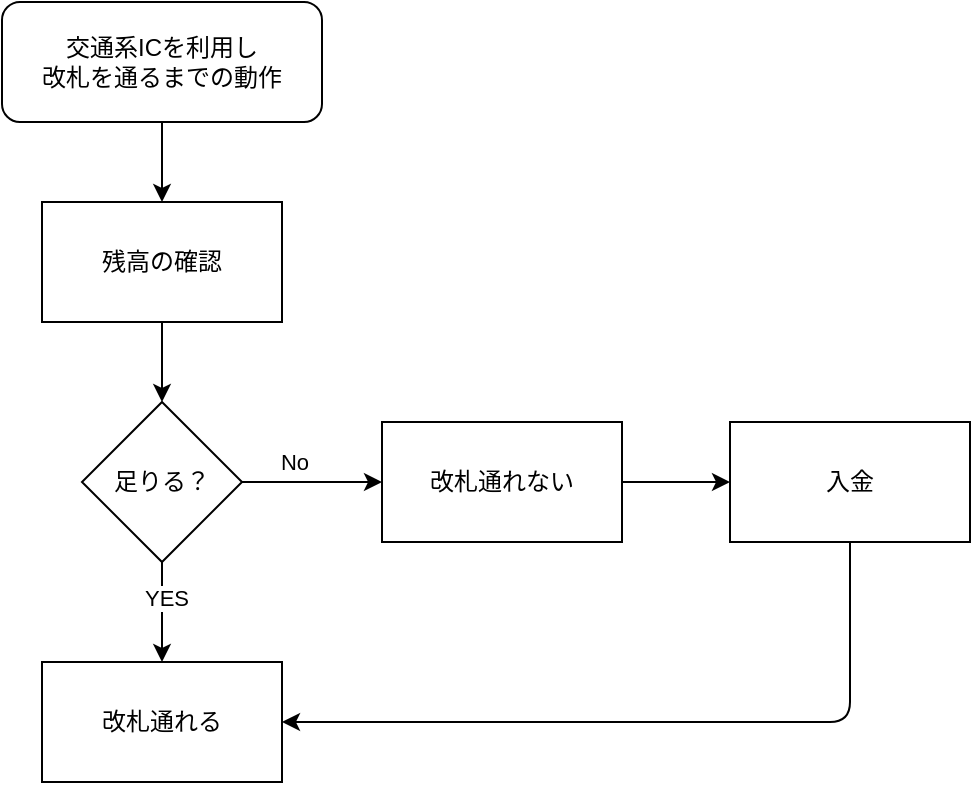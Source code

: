 <mxfile>
    <diagram id="f4UBo18mcEA0K9dttLWH" name="IC">
        <mxGraphModel dx="1348" dy="827" grid="1" gridSize="10" guides="1" tooltips="1" connect="1" arrows="1" fold="1" page="1" pageScale="1" pageWidth="827" pageHeight="1169" math="0" shadow="0">
            <root>
                <mxCell id="0"/>
                <mxCell id="1" parent="0"/>
                <mxCell id="3" style="edgeStyle=none;html=1;" parent="1" source="2" target="4" edge="1">
                    <mxGeometry relative="1" as="geometry">
                        <mxPoint x="130" y="140" as="targetPoint"/>
                    </mxGeometry>
                </mxCell>
                <mxCell id="2" value="交通系ICを利用し&lt;br&gt;改札を通るまでの動作" style="rounded=1;whiteSpace=wrap;html=1;" parent="1" vertex="1">
                    <mxGeometry x="50" y="40" width="160" height="60" as="geometry"/>
                </mxCell>
                <mxCell id="5" style="edgeStyle=none;html=1;" parent="1" source="4" target="6" edge="1">
                    <mxGeometry relative="1" as="geometry">
                        <mxPoint x="130" y="240" as="targetPoint"/>
                    </mxGeometry>
                </mxCell>
                <mxCell id="4" value="残高の確認" style="rounded=0;whiteSpace=wrap;html=1;" parent="1" vertex="1">
                    <mxGeometry x="70" y="140" width="120" height="60" as="geometry"/>
                </mxCell>
                <mxCell id="7" style="edgeStyle=none;html=1;entryX=0;entryY=0.5;entryDx=0;entryDy=0;" parent="1" source="6" target="10" edge="1">
                    <mxGeometry relative="1" as="geometry">
                        <mxPoint x="240" y="280" as="targetPoint"/>
                    </mxGeometry>
                </mxCell>
                <mxCell id="8" value="No" style="edgeLabel;html=1;align=center;verticalAlign=middle;resizable=0;points=[];" parent="7" vertex="1" connectable="0">
                    <mxGeometry x="0.422" y="2" relative="1" as="geometry">
                        <mxPoint x="-24" y="-8" as="offset"/>
                    </mxGeometry>
                </mxCell>
                <mxCell id="14" style="edgeStyle=none;html=1;" parent="1" source="6" target="15" edge="1">
                    <mxGeometry relative="1" as="geometry">
                        <mxPoint x="130" y="360" as="targetPoint"/>
                    </mxGeometry>
                </mxCell>
                <mxCell id="16" value="YES" style="edgeLabel;html=1;align=center;verticalAlign=middle;resizable=0;points=[];" parent="14" vertex="1" connectable="0">
                    <mxGeometry x="-0.3" y="2" relative="1" as="geometry">
                        <mxPoint as="offset"/>
                    </mxGeometry>
                </mxCell>
                <mxCell id="6" value="足りる？" style="rhombus;whiteSpace=wrap;html=1;" parent="1" vertex="1">
                    <mxGeometry x="90" y="240" width="80" height="80" as="geometry"/>
                </mxCell>
                <mxCell id="12" style="edgeStyle=none;html=1;" parent="1" source="10" target="13" edge="1">
                    <mxGeometry relative="1" as="geometry">
                        <mxPoint x="410" y="280" as="targetPoint"/>
                    </mxGeometry>
                </mxCell>
                <mxCell id="10" value="改札通れない" style="rounded=0;whiteSpace=wrap;html=1;" parent="1" vertex="1">
                    <mxGeometry x="240" y="250" width="120" height="60" as="geometry"/>
                </mxCell>
                <mxCell id="13" value="入金" style="rounded=0;whiteSpace=wrap;html=1;" parent="1" vertex="1">
                    <mxGeometry x="414" y="250" width="120" height="60" as="geometry"/>
                </mxCell>
                <mxCell id="15" value="改札通れる" style="rounded=0;whiteSpace=wrap;html=1;" parent="1" vertex="1">
                    <mxGeometry x="70" y="370" width="120" height="60" as="geometry"/>
                </mxCell>
                <mxCell id="19" value="" style="endArrow=classic;html=1;entryX=1;entryY=0.5;entryDx=0;entryDy=0;exitX=0.5;exitY=1;exitDx=0;exitDy=0;edgeStyle=orthogonalEdgeStyle;" parent="1" source="13" target="15" edge="1">
                    <mxGeometry width="50" height="50" relative="1" as="geometry">
                        <mxPoint x="440" y="360" as="sourcePoint"/>
                        <mxPoint x="490" y="310" as="targetPoint"/>
                    </mxGeometry>
                </mxCell>
            </root>
        </mxGraphModel>
    </diagram>
    <diagram id="LVAakl77Y9Hq_VEKzcOf" name="ATM">
        <mxGraphModel dx="1348" dy="827" grid="1" gridSize="10" guides="1" tooltips="1" connect="1" arrows="1" fold="1" page="1" pageScale="1" pageWidth="827" pageHeight="1169" math="0" shadow="0">
            <root>
                <mxCell id="0"/>
                <mxCell id="1" parent="0"/>
                <mxCell id="pVTVM25Zlst_Pasr8GN9-3" value="" style="edgeStyle=none;html=1;" parent="1" source="pVTVM25Zlst_Pasr8GN9-1" target="pVTVM25Zlst_Pasr8GN9-2" edge="1">
                    <mxGeometry relative="1" as="geometry"/>
                </mxCell>
                <mxCell id="pVTVM25Zlst_Pasr8GN9-1" value="ATMからお金を&lt;br&gt;引き出すまでの動作" style="rounded=1;whiteSpace=wrap;html=1;" parent="1" vertex="1">
                    <mxGeometry x="40" y="40" width="120" height="60" as="geometry"/>
                </mxCell>
                <mxCell id="pVTVM25Zlst_Pasr8GN9-5" value="" style="edgeStyle=none;html=1;" parent="1" source="pVTVM25Zlst_Pasr8GN9-2" target="pVTVM25Zlst_Pasr8GN9-4" edge="1">
                    <mxGeometry relative="1" as="geometry"/>
                </mxCell>
                <mxCell id="pVTVM25Zlst_Pasr8GN9-2" value="引き出す金額を入力" style="whiteSpace=wrap;html=1;rounded=1;" parent="1" vertex="1">
                    <mxGeometry x="40" y="140" width="120" height="60" as="geometry"/>
                </mxCell>
                <mxCell id="pVTVM25Zlst_Pasr8GN9-7" value="" style="edgeStyle=none;html=1;" parent="1" target="pVTVM25Zlst_Pasr8GN9-6" edge="1">
                    <mxGeometry relative="1" as="geometry">
                        <mxPoint x="100" y="340" as="sourcePoint"/>
                    </mxGeometry>
                </mxCell>
                <mxCell id="pVTVM25Zlst_Pasr8GN9-21" value="Yes" style="edgeLabel;html=1;align=center;verticalAlign=middle;resizable=0;points=[];" parent="pVTVM25Zlst_Pasr8GN9-7" vertex="1" connectable="0">
                    <mxGeometry x="-0.614" y="1" relative="1" as="geometry">
                        <mxPoint x="-1" y="12" as="offset"/>
                    </mxGeometry>
                </mxCell>
                <mxCell id="pVTVM25Zlst_Pasr8GN9-11" value="" style="edgeStyle=none;html=1;" parent="1" source="pVTVM25Zlst_Pasr8GN9-4" target="pVTVM25Zlst_Pasr8GN9-10" edge="1">
                    <mxGeometry relative="1" as="geometry"/>
                </mxCell>
                <mxCell id="pVTVM25Zlst_Pasr8GN9-18" value="No" style="edgeLabel;html=1;align=center;verticalAlign=middle;resizable=0;points=[];" parent="pVTVM25Zlst_Pasr8GN9-11" vertex="1" connectable="0">
                    <mxGeometry x="-0.415" y="2" relative="1" as="geometry">
                        <mxPoint x="5" y="2" as="offset"/>
                    </mxGeometry>
                </mxCell>
                <mxCell id="pVTVM25Zlst_Pasr8GN9-4" value="預金残高が&lt;br&gt;足りるか？" style="rhombus;whiteSpace=wrap;html=1;rounded=1;" parent="1" vertex="1">
                    <mxGeometry x="45" y="240" width="110" height="100" as="geometry"/>
                </mxCell>
                <mxCell id="pVTVM25Zlst_Pasr8GN9-9" value="" style="edgeStyle=none;html=1;" parent="1" source="pVTVM25Zlst_Pasr8GN9-6" target="pVTVM25Zlst_Pasr8GN9-8" edge="1">
                    <mxGeometry relative="1" as="geometry"/>
                </mxCell>
                <mxCell id="pVTVM25Zlst_Pasr8GN9-6" value="入力された金額を&lt;br&gt;預金から減らす" style="whiteSpace=wrap;html=1;rounded=1;" parent="1" vertex="1">
                    <mxGeometry x="40" y="380" width="120" height="60" as="geometry"/>
                </mxCell>
                <mxCell id="pVTVM25Zlst_Pasr8GN9-8" value="入力された金額を&lt;br&gt;ATMから払い出し" style="whiteSpace=wrap;html=1;rounded=1;" parent="1" vertex="1">
                    <mxGeometry x="40" y="470" width="120" height="60" as="geometry"/>
                </mxCell>
                <mxCell id="pVTVM25Zlst_Pasr8GN9-13" value="" style="edgeStyle=none;html=1;" parent="1" source="pVTVM25Zlst_Pasr8GN9-10" target="pVTVM25Zlst_Pasr8GN9-12" edge="1">
                    <mxGeometry relative="1" as="geometry"/>
                </mxCell>
                <mxCell id="pVTVM25Zlst_Pasr8GN9-10" value="残高不足を伝え&lt;br&gt;再度入力へ" style="whiteSpace=wrap;html=1;rounded=1;" parent="1" vertex="1">
                    <mxGeometry x="190" y="260" width="120" height="60" as="geometry"/>
                </mxCell>
                <mxCell id="pVTVM25Zlst_Pasr8GN9-15" value="" style="edgeStyle=none;html=1;" parent="1" source="pVTVM25Zlst_Pasr8GN9-12" target="pVTVM25Zlst_Pasr8GN9-14" edge="1">
                    <mxGeometry relative="1" as="geometry"/>
                </mxCell>
                <mxCell id="pVTVM25Zlst_Pasr8GN9-20" value="No" style="edgeLabel;html=1;align=center;verticalAlign=middle;resizable=0;points=[];" parent="pVTVM25Zlst_Pasr8GN9-15" vertex="1" connectable="0">
                    <mxGeometry x="-0.378" relative="1" as="geometry">
                        <mxPoint as="offset"/>
                    </mxGeometry>
                </mxCell>
                <mxCell id="pVTVM25Zlst_Pasr8GN9-16" style="edgeStyle=none;html=1;entryX=1;entryY=0.5;entryDx=0;entryDy=0;exitX=0.5;exitY=0;exitDx=0;exitDy=0;" parent="1" source="pVTVM25Zlst_Pasr8GN9-12" target="pVTVM25Zlst_Pasr8GN9-2" edge="1">
                    <mxGeometry relative="1" as="geometry">
                        <Array as="points">
                            <mxPoint x="405" y="170"/>
                        </Array>
                        <mxPoint x="230" y="170" as="targetPoint"/>
                    </mxGeometry>
                </mxCell>
                <mxCell id="pVTVM25Zlst_Pasr8GN9-19" value="Yes" style="edgeLabel;html=1;align=center;verticalAlign=middle;resizable=0;points=[];" parent="pVTVM25Zlst_Pasr8GN9-16" vertex="1" connectable="0">
                    <mxGeometry x="-0.247" y="-3" relative="1" as="geometry">
                        <mxPoint x="43" y="33" as="offset"/>
                    </mxGeometry>
                </mxCell>
                <mxCell id="pVTVM25Zlst_Pasr8GN9-12" value="操作が&lt;br&gt;3回未満か？" style="rhombus;whiteSpace=wrap;html=1;rounded=1;" parent="1" vertex="1">
                    <mxGeometry x="340" y="250" width="130" height="80" as="geometry"/>
                </mxCell>
                <mxCell id="pVTVM25Zlst_Pasr8GN9-14" value="残高不足を伝えて&lt;br&gt;処理を終了" style="whiteSpace=wrap;html=1;rounded=1;" parent="1" vertex="1">
                    <mxGeometry x="510" y="260" width="120" height="60" as="geometry"/>
                </mxCell>
            </root>
        </mxGraphModel>
    </diagram>
</mxfile>